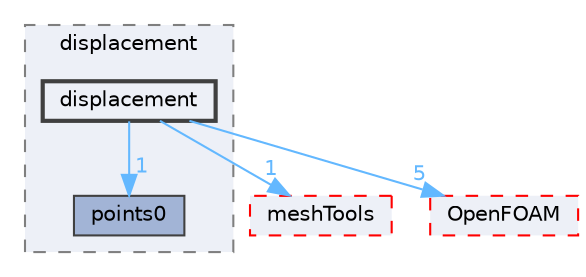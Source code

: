 digraph "src/dynamicMesh/motionSolvers/displacement/displacement"
{
 // LATEX_PDF_SIZE
  bgcolor="transparent";
  edge [fontname=Helvetica,fontsize=10,labelfontname=Helvetica,labelfontsize=10];
  node [fontname=Helvetica,fontsize=10,shape=box,height=0.2,width=0.4];
  compound=true
  subgraph clusterdir_b6bbef0e5e6a5d50496a71f7626b4ce2 {
    graph [ bgcolor="#edf0f7", pencolor="grey50", label="displacement", fontname=Helvetica,fontsize=10 style="filled,dashed", URL="dir_b6bbef0e5e6a5d50496a71f7626b4ce2.html",tooltip=""]
  dir_0ae3ac2e96ccafb1dd0d3854a1dd6d1d [label="points0", fillcolor="#a2b4d6", color="grey25", style="filled", URL="dir_0ae3ac2e96ccafb1dd0d3854a1dd6d1d.html",tooltip=""];
  dir_c960bcea45d511a49a98f2579b644df1 [label="displacement", fillcolor="#edf0f7", color="grey25", style="filled,bold", URL="dir_c960bcea45d511a49a98f2579b644df1.html",tooltip=""];
  }
  dir_ae30ad0bef50cf391b24c614251bb9fd [label="meshTools", fillcolor="#edf0f7", color="red", style="filled,dashed", URL="dir_ae30ad0bef50cf391b24c614251bb9fd.html",tooltip=""];
  dir_c5473ff19b20e6ec4dfe5c310b3778a8 [label="OpenFOAM", fillcolor="#edf0f7", color="red", style="filled,dashed", URL="dir_c5473ff19b20e6ec4dfe5c310b3778a8.html",tooltip=""];
  dir_c960bcea45d511a49a98f2579b644df1->dir_0ae3ac2e96ccafb1dd0d3854a1dd6d1d [headlabel="1", labeldistance=1.5 headhref="dir_000967_002962.html" href="dir_000967_002962.html" color="steelblue1" fontcolor="steelblue1"];
  dir_c960bcea45d511a49a98f2579b644df1->dir_ae30ad0bef50cf391b24c614251bb9fd [headlabel="1", labeldistance=1.5 headhref="dir_000967_002382.html" href="dir_000967_002382.html" color="steelblue1" fontcolor="steelblue1"];
  dir_c960bcea45d511a49a98f2579b644df1->dir_c5473ff19b20e6ec4dfe5c310b3778a8 [headlabel="5", labeldistance=1.5 headhref="dir_000967_002695.html" href="dir_000967_002695.html" color="steelblue1" fontcolor="steelblue1"];
}
